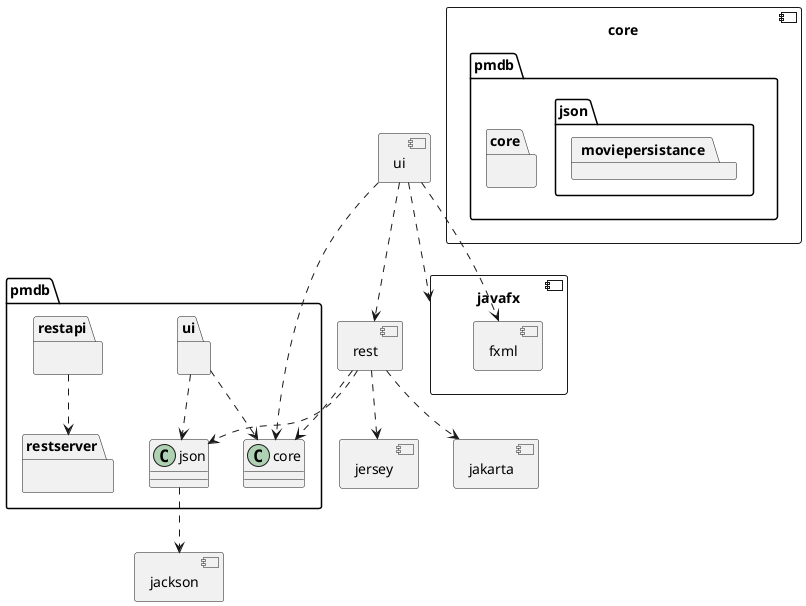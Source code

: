 @startuml
allow_mixing
component core {
    package pmdb.core{
    }
    package pmdb.json{
        package moviepersistance
    }
}
component jackson{

}
pmdb.json ..> jackson
component jersey{

}
component jakarta {

}
component rest{
    package pmdb.restapi{

    }
    package pmdb.restserver{
    
    }
}
pmdb.restapi ..> pmdb.restserver
rest..> pmdb.core
rest ..> jakarta
rest ..> jersey
rest ..> pmdb.json

component ui {
    package pmdb.ui{

    }
}
component javafx{
    component fxml{

        }
    }
ui ..> javafx
ui ..> fxml
ui..> pmdb.core
ui..> rest
pmdb.ui ..> pmdb.core
pmdb.ui ..> pmdb.json
@enduml